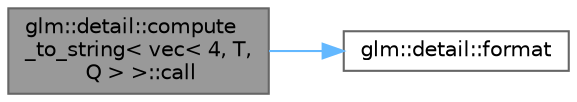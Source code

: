 digraph "glm::detail::compute_to_string&lt; vec&lt; 4, T, Q &gt; &gt;::call"
{
 // LATEX_PDF_SIZE
  bgcolor="transparent";
  edge [fontname=Helvetica,fontsize=10,labelfontname=Helvetica,labelfontsize=10];
  node [fontname=Helvetica,fontsize=10,shape=box,height=0.2,width=0.4];
  rankdir="LR";
  Node1 [id="Node000001",label="glm::detail::compute\l_to_string\< vec\< 4, T,\l Q \> \>::call",height=0.2,width=0.4,color="gray40", fillcolor="grey60", style="filled", fontcolor="black",tooltip=" "];
  Node1 -> Node2 [id="edge3_Node000001_Node000002",color="steelblue1",style="solid",tooltip=" "];
  Node2 [id="Node000002",label="glm::detail::format",height=0.2,width=0.4,color="grey40", fillcolor="white", style="filled",URL="$namespaceglm_1_1detail.html#acd5305bbd1c5417b1eb770faf8229d14",tooltip=" "];
}
